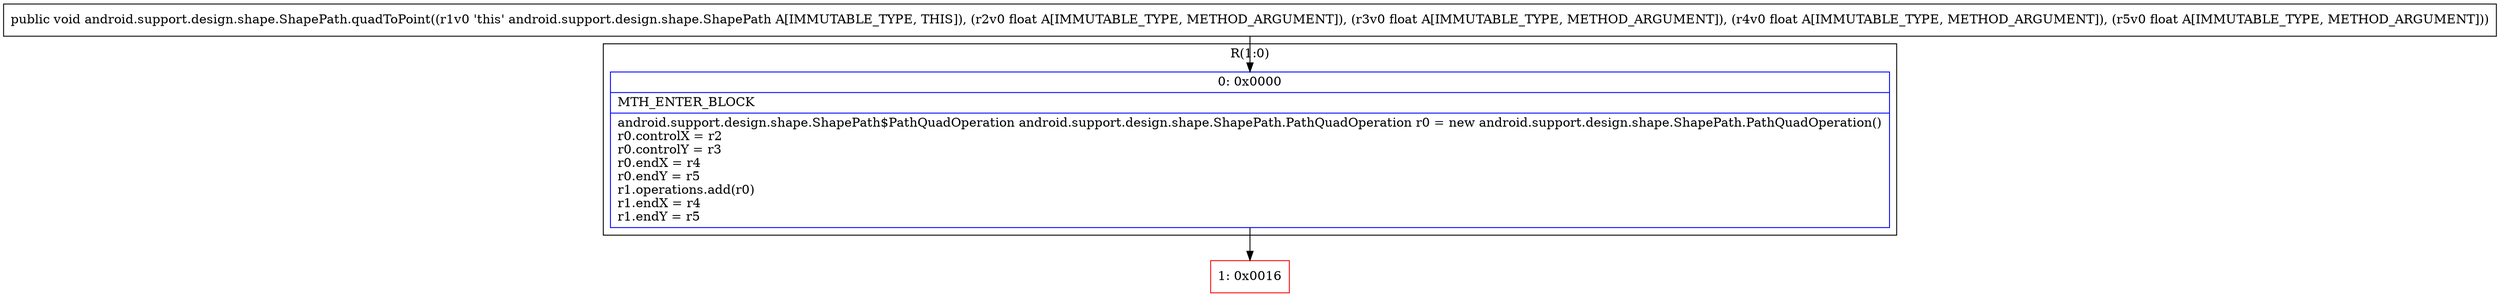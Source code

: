 digraph "CFG forandroid.support.design.shape.ShapePath.quadToPoint(FFFF)V" {
subgraph cluster_Region_1205007455 {
label = "R(1:0)";
node [shape=record,color=blue];
Node_0 [shape=record,label="{0\:\ 0x0000|MTH_ENTER_BLOCK\l|android.support.design.shape.ShapePath$PathQuadOperation android.support.design.shape.ShapePath.PathQuadOperation r0 = new android.support.design.shape.ShapePath.PathQuadOperation()\lr0.controlX = r2\lr0.controlY = r3\lr0.endX = r4\lr0.endY = r5\lr1.operations.add(r0)\lr1.endX = r4\lr1.endY = r5\l}"];
}
Node_1 [shape=record,color=red,label="{1\:\ 0x0016}"];
MethodNode[shape=record,label="{public void android.support.design.shape.ShapePath.quadToPoint((r1v0 'this' android.support.design.shape.ShapePath A[IMMUTABLE_TYPE, THIS]), (r2v0 float A[IMMUTABLE_TYPE, METHOD_ARGUMENT]), (r3v0 float A[IMMUTABLE_TYPE, METHOD_ARGUMENT]), (r4v0 float A[IMMUTABLE_TYPE, METHOD_ARGUMENT]), (r5v0 float A[IMMUTABLE_TYPE, METHOD_ARGUMENT])) }"];
MethodNode -> Node_0;
Node_0 -> Node_1;
}

